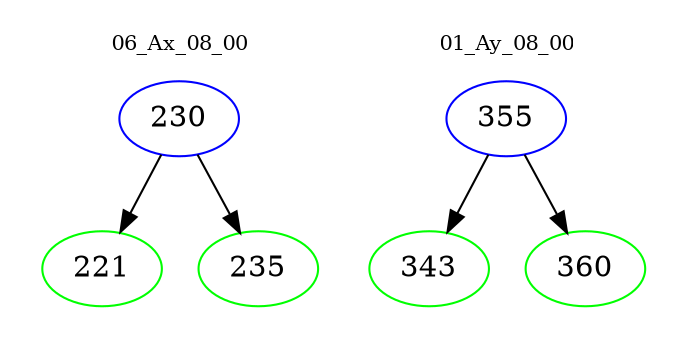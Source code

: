 digraph{
subgraph cluster_0 {
color = white
label = "06_Ax_08_00";
fontsize=10;
T0_230 [label="230", color="blue"]
T0_230 -> T0_221 [color="black"]
T0_221 [label="221", color="green"]
T0_230 -> T0_235 [color="black"]
T0_235 [label="235", color="green"]
}
subgraph cluster_1 {
color = white
label = "01_Ay_08_00";
fontsize=10;
T1_355 [label="355", color="blue"]
T1_355 -> T1_343 [color="black"]
T1_343 [label="343", color="green"]
T1_355 -> T1_360 [color="black"]
T1_360 [label="360", color="green"]
}
}
